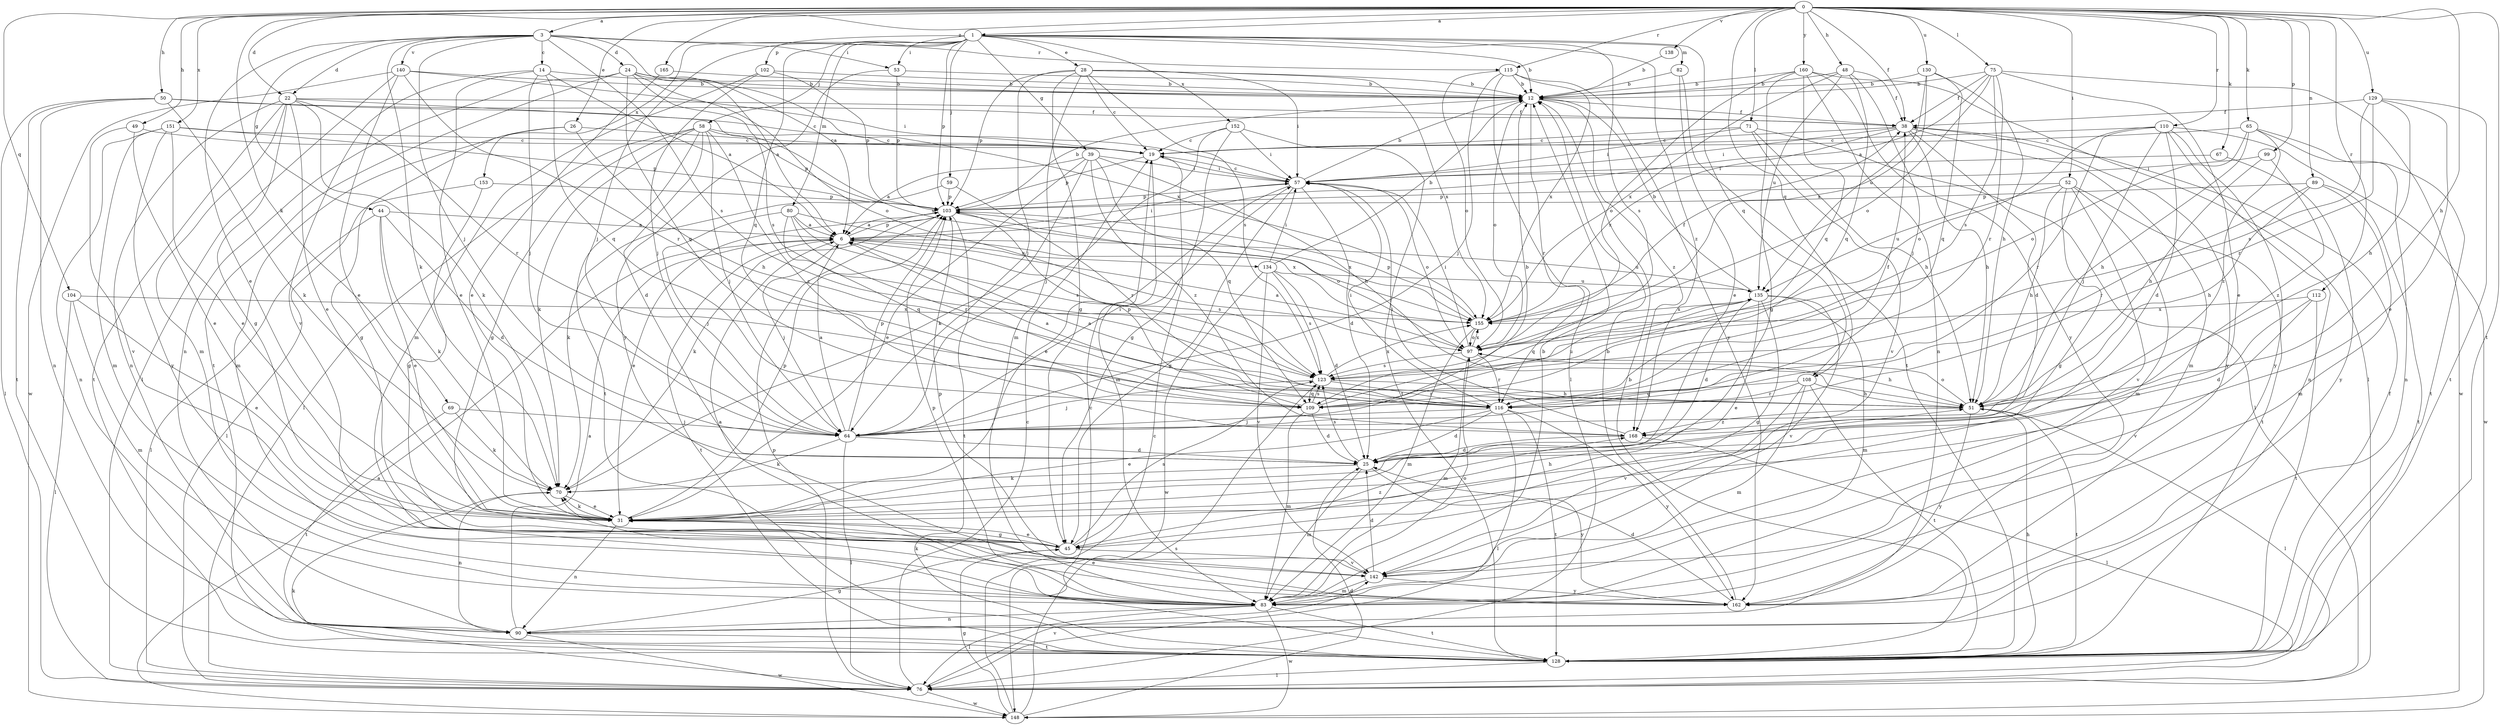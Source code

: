 strict digraph  {
0;
1;
3;
6;
12;
14;
19;
22;
24;
25;
26;
28;
31;
38;
39;
44;
45;
48;
49;
50;
51;
52;
53;
57;
58;
59;
64;
65;
67;
69;
70;
71;
75;
76;
80;
82;
83;
89;
90;
97;
99;
102;
103;
104;
108;
109;
110;
112;
115;
116;
123;
128;
129;
130;
134;
135;
138;
140;
142;
148;
151;
152;
153;
155;
160;
162;
165;
168;
0 -> 1  [label=a];
0 -> 3  [label=a];
0 -> 22  [label=d];
0 -> 26  [label=e];
0 -> 38  [label=f];
0 -> 48  [label=h];
0 -> 49  [label=h];
0 -> 50  [label=h];
0 -> 51  [label=h];
0 -> 52  [label=i];
0 -> 65  [label=k];
0 -> 67  [label=k];
0 -> 69  [label=k];
0 -> 71  [label=l];
0 -> 75  [label=l];
0 -> 89  [label=n];
0 -> 99  [label=p];
0 -> 104  [label=q];
0 -> 108  [label=q];
0 -> 110  [label=r];
0 -> 112  [label=r];
0 -> 115  [label=r];
0 -> 128  [label=t];
0 -> 129  [label=u];
0 -> 130  [label=u];
0 -> 138  [label=v];
0 -> 151  [label=x];
0 -> 160  [label=y];
0 -> 165  [label=z];
1 -> 12  [label=b];
1 -> 28  [label=e];
1 -> 39  [label=g];
1 -> 53  [label=i];
1 -> 58  [label=j];
1 -> 59  [label=j];
1 -> 64  [label=j];
1 -> 80  [label=m];
1 -> 82  [label=m];
1 -> 102  [label=p];
1 -> 103  [label=p];
1 -> 108  [label=q];
1 -> 109  [label=q];
1 -> 123  [label=s];
1 -> 152  [label=x];
1 -> 153  [label=x];
1 -> 168  [label=z];
3 -> 6  [label=a];
3 -> 14  [label=c];
3 -> 22  [label=d];
3 -> 24  [label=d];
3 -> 31  [label=e];
3 -> 44  [label=g];
3 -> 53  [label=i];
3 -> 64  [label=j];
3 -> 70  [label=k];
3 -> 115  [label=r];
3 -> 123  [label=s];
3 -> 140  [label=v];
6 -> 57  [label=i];
6 -> 64  [label=j];
6 -> 103  [label=p];
6 -> 123  [label=s];
6 -> 128  [label=t];
6 -> 134  [label=u];
6 -> 135  [label=u];
12 -> 38  [label=f];
12 -> 97  [label=o];
12 -> 116  [label=r];
12 -> 168  [label=z];
14 -> 6  [label=a];
14 -> 12  [label=b];
14 -> 31  [label=e];
14 -> 64  [label=j];
14 -> 109  [label=q];
14 -> 142  [label=v];
19 -> 57  [label=i];
19 -> 83  [label=m];
19 -> 103  [label=p];
22 -> 31  [label=e];
22 -> 38  [label=f];
22 -> 45  [label=g];
22 -> 70  [label=k];
22 -> 83  [label=m];
22 -> 90  [label=n];
22 -> 116  [label=r];
22 -> 128  [label=t];
22 -> 155  [label=x];
24 -> 6  [label=a];
24 -> 12  [label=b];
24 -> 90  [label=n];
24 -> 97  [label=o];
24 -> 109  [label=q];
24 -> 123  [label=s];
24 -> 128  [label=t];
24 -> 155  [label=x];
25 -> 70  [label=k];
25 -> 83  [label=m];
25 -> 123  [label=s];
25 -> 162  [label=y];
26 -> 19  [label=c];
26 -> 45  [label=g];
26 -> 51  [label=h];
26 -> 83  [label=m];
28 -> 12  [label=b];
28 -> 19  [label=c];
28 -> 45  [label=g];
28 -> 57  [label=i];
28 -> 64  [label=j];
28 -> 83  [label=m];
28 -> 103  [label=p];
28 -> 123  [label=s];
28 -> 155  [label=x];
31 -> 45  [label=g];
31 -> 51  [label=h];
31 -> 70  [label=k];
31 -> 90  [label=n];
31 -> 103  [label=p];
38 -> 19  [label=c];
38 -> 25  [label=d];
38 -> 51  [label=h];
38 -> 57  [label=i];
38 -> 83  [label=m];
38 -> 155  [label=x];
38 -> 162  [label=y];
39 -> 6  [label=a];
39 -> 31  [label=e];
39 -> 51  [label=h];
39 -> 57  [label=i];
39 -> 70  [label=k];
39 -> 109  [label=q];
39 -> 168  [label=z];
44 -> 6  [label=a];
44 -> 25  [label=d];
44 -> 31  [label=e];
44 -> 70  [label=k];
44 -> 76  [label=l];
45 -> 31  [label=e];
45 -> 123  [label=s];
45 -> 142  [label=v];
45 -> 168  [label=z];
48 -> 12  [label=b];
48 -> 38  [label=f];
48 -> 64  [label=j];
48 -> 109  [label=q];
48 -> 135  [label=u];
48 -> 155  [label=x];
49 -> 19  [label=c];
49 -> 31  [label=e];
49 -> 142  [label=v];
50 -> 19  [label=c];
50 -> 38  [label=f];
50 -> 70  [label=k];
50 -> 76  [label=l];
50 -> 90  [label=n];
50 -> 128  [label=t];
51 -> 6  [label=a];
51 -> 76  [label=l];
51 -> 97  [label=o];
51 -> 128  [label=t];
51 -> 162  [label=y];
51 -> 168  [label=z];
52 -> 45  [label=g];
52 -> 51  [label=h];
52 -> 83  [label=m];
52 -> 103  [label=p];
52 -> 128  [label=t];
52 -> 135  [label=u];
52 -> 142  [label=v];
53 -> 12  [label=b];
53 -> 103  [label=p];
53 -> 162  [label=y];
57 -> 12  [label=b];
57 -> 19  [label=c];
57 -> 25  [label=d];
57 -> 31  [label=e];
57 -> 45  [label=g];
57 -> 97  [label=o];
57 -> 103  [label=p];
58 -> 19  [label=c];
58 -> 25  [label=d];
58 -> 45  [label=g];
58 -> 64  [label=j];
58 -> 70  [label=k];
58 -> 76  [label=l];
58 -> 103  [label=p];
58 -> 128  [label=t];
58 -> 168  [label=z];
59 -> 70  [label=k];
59 -> 103  [label=p];
59 -> 116  [label=r];
64 -> 6  [label=a];
64 -> 12  [label=b];
64 -> 25  [label=d];
64 -> 57  [label=i];
64 -> 70  [label=k];
64 -> 76  [label=l];
64 -> 103  [label=p];
65 -> 19  [label=c];
65 -> 51  [label=h];
65 -> 90  [label=n];
65 -> 97  [label=o];
65 -> 128  [label=t];
65 -> 168  [label=z];
67 -> 57  [label=i];
67 -> 162  [label=y];
69 -> 64  [label=j];
69 -> 70  [label=k];
69 -> 128  [label=t];
70 -> 31  [label=e];
70 -> 90  [label=n];
71 -> 19  [label=c];
71 -> 51  [label=h];
71 -> 57  [label=i];
71 -> 76  [label=l];
71 -> 142  [label=v];
75 -> 6  [label=a];
75 -> 12  [label=b];
75 -> 31  [label=e];
75 -> 38  [label=f];
75 -> 97  [label=o];
75 -> 116  [label=r];
75 -> 123  [label=s];
75 -> 148  [label=w];
76 -> 19  [label=c];
76 -> 70  [label=k];
76 -> 103  [label=p];
76 -> 142  [label=v];
76 -> 148  [label=w];
80 -> 6  [label=a];
80 -> 64  [label=j];
80 -> 109  [label=q];
80 -> 116  [label=r];
80 -> 123  [label=s];
80 -> 155  [label=x];
82 -> 12  [label=b];
82 -> 31  [label=e];
82 -> 128  [label=t];
83 -> 6  [label=a];
83 -> 12  [label=b];
83 -> 70  [label=k];
83 -> 76  [label=l];
83 -> 90  [label=n];
83 -> 97  [label=o];
83 -> 103  [label=p];
83 -> 128  [label=t];
83 -> 148  [label=w];
89 -> 51  [label=h];
89 -> 83  [label=m];
89 -> 103  [label=p];
89 -> 116  [label=r];
89 -> 128  [label=t];
90 -> 6  [label=a];
90 -> 45  [label=g];
90 -> 128  [label=t];
90 -> 148  [label=w];
97 -> 6  [label=a];
97 -> 51  [label=h];
97 -> 57  [label=i];
97 -> 83  [label=m];
97 -> 116  [label=r];
97 -> 123  [label=s];
97 -> 155  [label=x];
99 -> 51  [label=h];
99 -> 57  [label=i];
99 -> 168  [label=z];
102 -> 12  [label=b];
102 -> 64  [label=j];
102 -> 83  [label=m];
102 -> 103  [label=p];
103 -> 6  [label=a];
103 -> 12  [label=b];
103 -> 31  [label=e];
103 -> 70  [label=k];
103 -> 97  [label=o];
103 -> 128  [label=t];
103 -> 155  [label=x];
104 -> 31  [label=e];
104 -> 76  [label=l];
104 -> 83  [label=m];
104 -> 155  [label=x];
108 -> 51  [label=h];
108 -> 83  [label=m];
108 -> 109  [label=q];
108 -> 116  [label=r];
108 -> 128  [label=t];
108 -> 142  [label=v];
109 -> 25  [label=d];
109 -> 83  [label=m];
109 -> 103  [label=p];
109 -> 123  [label=s];
109 -> 135  [label=u];
110 -> 19  [label=c];
110 -> 25  [label=d];
110 -> 64  [label=j];
110 -> 90  [label=n];
110 -> 97  [label=o];
110 -> 116  [label=r];
110 -> 148  [label=w];
110 -> 162  [label=y];
112 -> 25  [label=d];
112 -> 128  [label=t];
112 -> 142  [label=v];
112 -> 155  [label=x];
115 -> 12  [label=b];
115 -> 64  [label=j];
115 -> 76  [label=l];
115 -> 97  [label=o];
115 -> 155  [label=x];
115 -> 162  [label=y];
116 -> 6  [label=a];
116 -> 25  [label=d];
116 -> 31  [label=e];
116 -> 38  [label=f];
116 -> 57  [label=i];
116 -> 64  [label=j];
116 -> 76  [label=l];
116 -> 128  [label=t];
116 -> 162  [label=y];
123 -> 51  [label=h];
123 -> 64  [label=j];
123 -> 109  [label=q];
123 -> 116  [label=r];
123 -> 155  [label=x];
128 -> 12  [label=b];
128 -> 19  [label=c];
128 -> 38  [label=f];
128 -> 51  [label=h];
128 -> 76  [label=l];
129 -> 31  [label=e];
129 -> 38  [label=f];
129 -> 51  [label=h];
129 -> 116  [label=r];
129 -> 123  [label=s];
129 -> 128  [label=t];
130 -> 12  [label=b];
130 -> 51  [label=h];
130 -> 109  [label=q];
130 -> 135  [label=u];
130 -> 155  [label=x];
134 -> 12  [label=b];
134 -> 25  [label=d];
134 -> 57  [label=i];
134 -> 123  [label=s];
134 -> 135  [label=u];
134 -> 142  [label=v];
134 -> 148  [label=w];
135 -> 12  [label=b];
135 -> 25  [label=d];
135 -> 31  [label=e];
135 -> 45  [label=g];
135 -> 83  [label=m];
135 -> 109  [label=q];
135 -> 142  [label=v];
135 -> 155  [label=x];
138 -> 12  [label=b];
140 -> 12  [label=b];
140 -> 31  [label=e];
140 -> 57  [label=i];
140 -> 76  [label=l];
140 -> 116  [label=r];
140 -> 148  [label=w];
142 -> 25  [label=d];
142 -> 83  [label=m];
142 -> 103  [label=p];
142 -> 162  [label=y];
148 -> 6  [label=a];
148 -> 19  [label=c];
148 -> 25  [label=d];
148 -> 45  [label=g];
148 -> 123  [label=s];
151 -> 19  [label=c];
151 -> 31  [label=e];
151 -> 83  [label=m];
151 -> 90  [label=n];
151 -> 103  [label=p];
151 -> 162  [label=y];
152 -> 19  [label=c];
152 -> 45  [label=g];
152 -> 57  [label=i];
152 -> 64  [label=j];
152 -> 128  [label=t];
153 -> 45  [label=g];
153 -> 76  [label=l];
153 -> 103  [label=p];
155 -> 38  [label=f];
155 -> 83  [label=m];
155 -> 97  [label=o];
155 -> 103  [label=p];
160 -> 12  [label=b];
160 -> 45  [label=g];
160 -> 76  [label=l];
160 -> 90  [label=n];
160 -> 97  [label=o];
160 -> 109  [label=q];
160 -> 162  [label=y];
162 -> 12  [label=b];
162 -> 25  [label=d];
162 -> 31  [label=e];
165 -> 12  [label=b];
165 -> 31  [label=e];
168 -> 25  [label=d];
168 -> 57  [label=i];
168 -> 76  [label=l];
}
